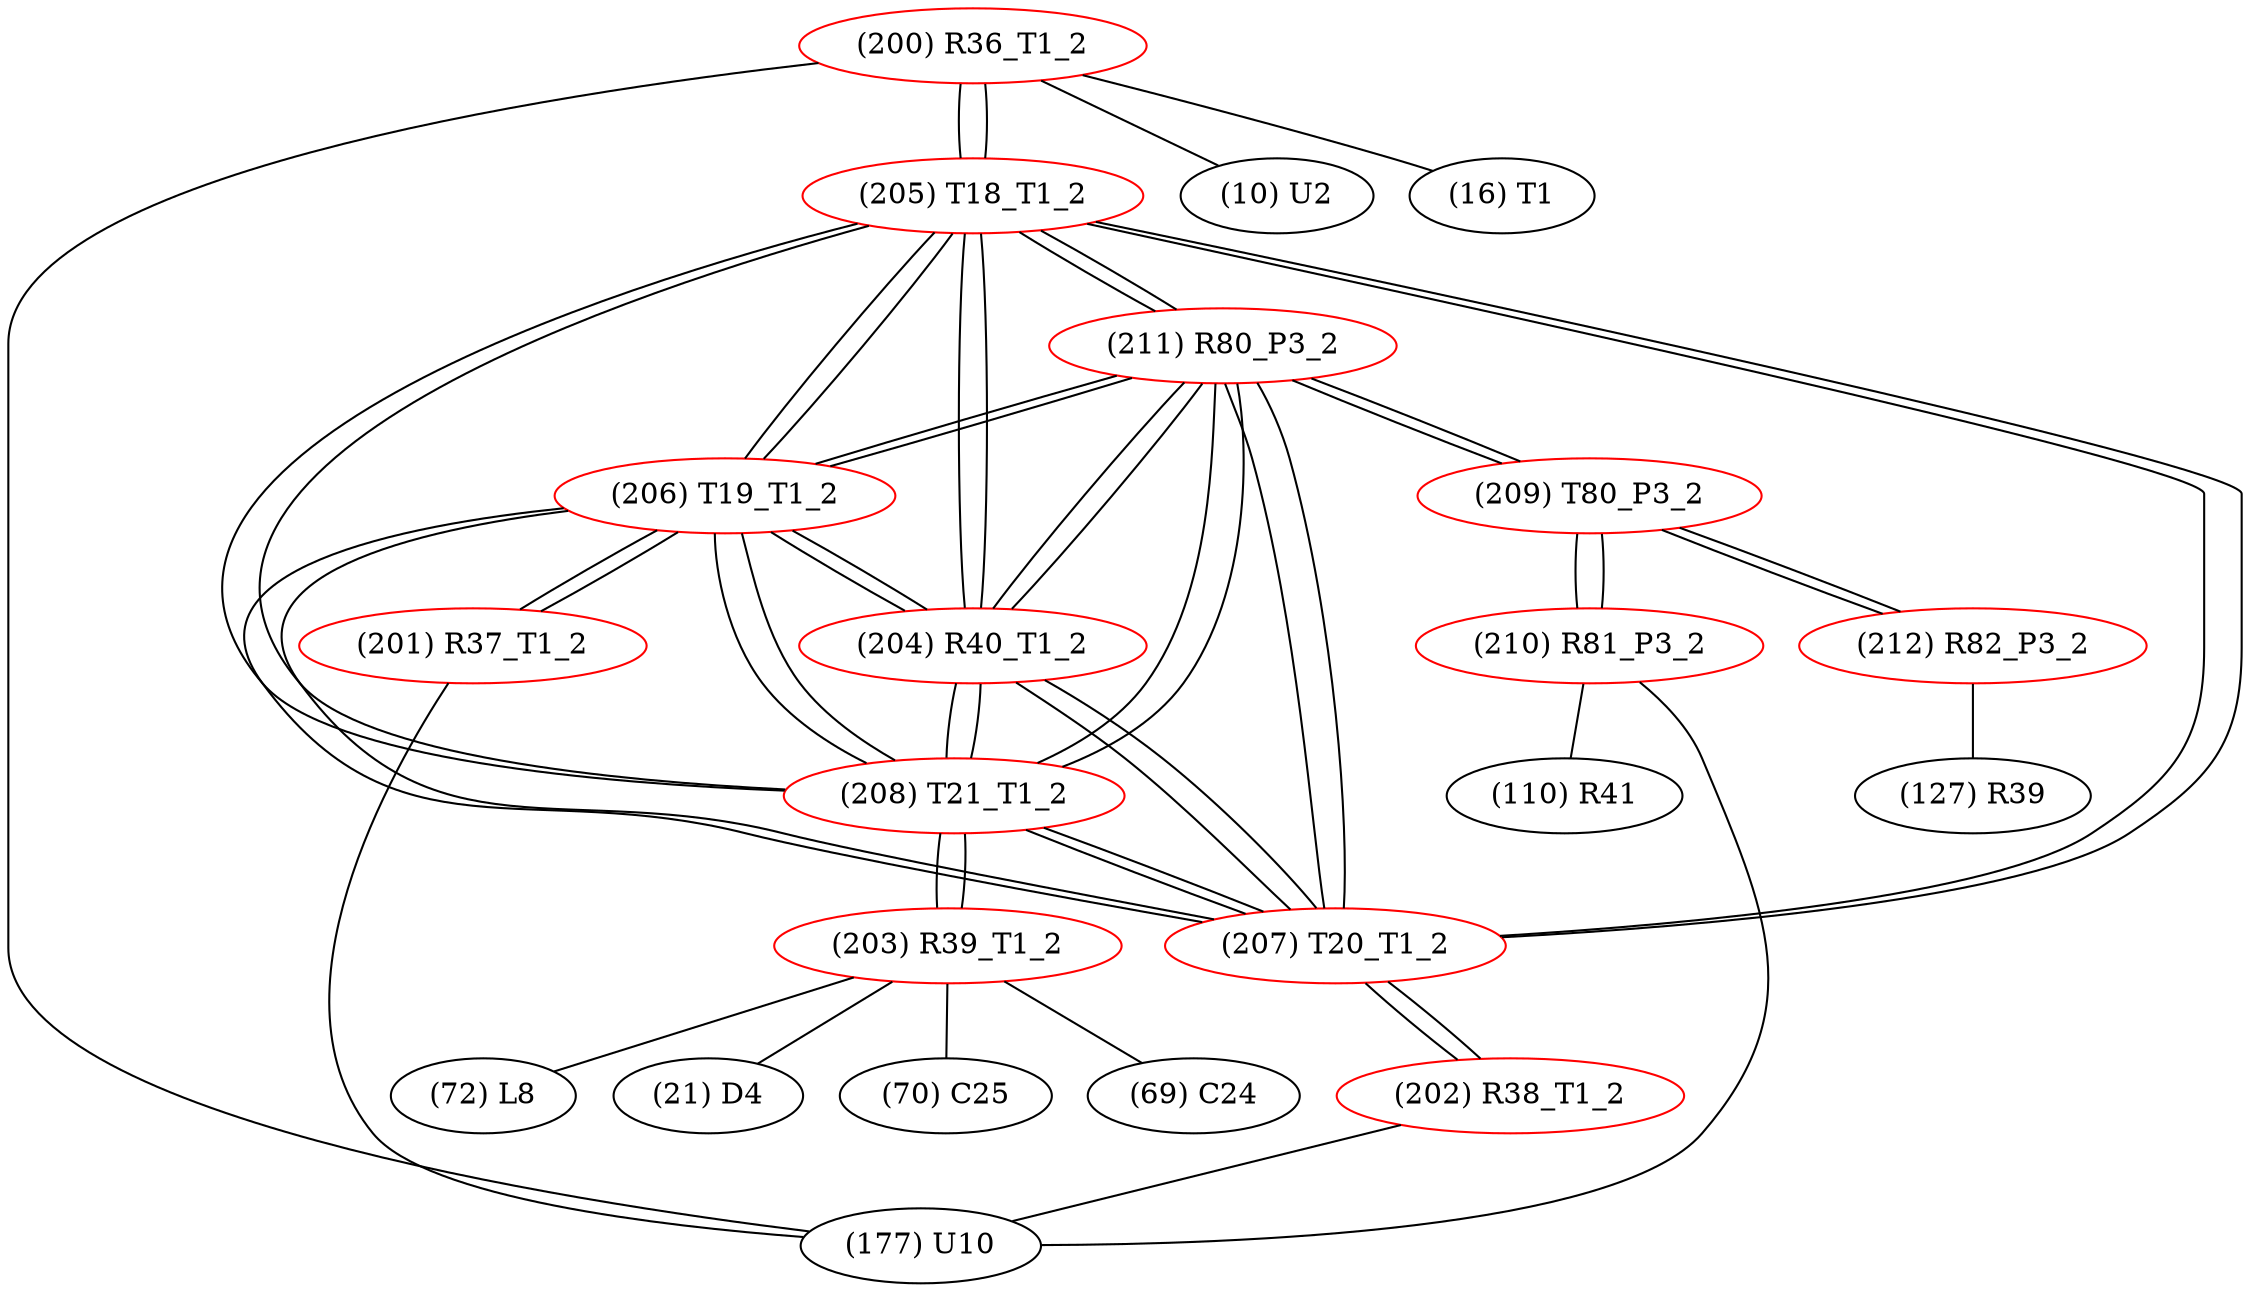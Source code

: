 graph {
	200 [label="(200) R36_T1_2" color=red]
	177 [label="(177) U10"]
	10 [label="(10) U2"]
	16 [label="(16) T1"]
	205 [label="(205) T18_T1_2"]
	201 [label="(201) R37_T1_2" color=red]
	177 [label="(177) U10"]
	206 [label="(206) T19_T1_2"]
	202 [label="(202) R38_T1_2" color=red]
	177 [label="(177) U10"]
	207 [label="(207) T20_T1_2"]
	203 [label="(203) R39_T1_2" color=red]
	70 [label="(70) C25"]
	69 [label="(69) C24"]
	72 [label="(72) L8"]
	21 [label="(21) D4"]
	208 [label="(208) T21_T1_2"]
	204 [label="(204) R40_T1_2" color=red]
	211 [label="(211) R80_P3_2"]
	205 [label="(205) T18_T1_2"]
	208 [label="(208) T21_T1_2"]
	207 [label="(207) T20_T1_2"]
	206 [label="(206) T19_T1_2"]
	205 [label="(205) T18_T1_2" color=red]
	207 [label="(207) T20_T1_2"]
	206 [label="(206) T19_T1_2"]
	208 [label="(208) T21_T1_2"]
	200 [label="(200) R36_T1_2"]
	211 [label="(211) R80_P3_2"]
	204 [label="(204) R40_T1_2"]
	206 [label="(206) T19_T1_2" color=red]
	207 [label="(207) T20_T1_2"]
	205 [label="(205) T18_T1_2"]
	208 [label="(208) T21_T1_2"]
	201 [label="(201) R37_T1_2"]
	211 [label="(211) R80_P3_2"]
	204 [label="(204) R40_T1_2"]
	207 [label="(207) T20_T1_2" color=red]
	206 [label="(206) T19_T1_2"]
	205 [label="(205) T18_T1_2"]
	208 [label="(208) T21_T1_2"]
	202 [label="(202) R38_T1_2"]
	211 [label="(211) R80_P3_2"]
	204 [label="(204) R40_T1_2"]
	208 [label="(208) T21_T1_2" color=red]
	207 [label="(207) T20_T1_2"]
	206 [label="(206) T19_T1_2"]
	205 [label="(205) T18_T1_2"]
	203 [label="(203) R39_T1_2"]
	211 [label="(211) R80_P3_2"]
	204 [label="(204) R40_T1_2"]
	209 [label="(209) T80_P3_2" color=red]
	210 [label="(210) R81_P3_2"]
	212 [label="(212) R82_P3_2"]
	211 [label="(211) R80_P3_2"]
	210 [label="(210) R81_P3_2" color=red]
	177 [label="(177) U10"]
	110 [label="(110) R41"]
	209 [label="(209) T80_P3_2"]
	211 [label="(211) R80_P3_2" color=red]
	205 [label="(205) T18_T1_2"]
	208 [label="(208) T21_T1_2"]
	207 [label="(207) T20_T1_2"]
	206 [label="(206) T19_T1_2"]
	204 [label="(204) R40_T1_2"]
	209 [label="(209) T80_P3_2"]
	212 [label="(212) R82_P3_2" color=red]
	127 [label="(127) R39"]
	209 [label="(209) T80_P3_2"]
	200 -- 177
	200 -- 10
	200 -- 16
	200 -- 205
	201 -- 177
	201 -- 206
	202 -- 177
	202 -- 207
	203 -- 70
	203 -- 69
	203 -- 72
	203 -- 21
	203 -- 208
	204 -- 211
	204 -- 205
	204 -- 208
	204 -- 207
	204 -- 206
	205 -- 207
	205 -- 206
	205 -- 208
	205 -- 200
	205 -- 211
	205 -- 204
	206 -- 207
	206 -- 205
	206 -- 208
	206 -- 201
	206 -- 211
	206 -- 204
	207 -- 206
	207 -- 205
	207 -- 208
	207 -- 202
	207 -- 211
	207 -- 204
	208 -- 207
	208 -- 206
	208 -- 205
	208 -- 203
	208 -- 211
	208 -- 204
	209 -- 210
	209 -- 212
	209 -- 211
	210 -- 177
	210 -- 110
	210 -- 209
	211 -- 205
	211 -- 208
	211 -- 207
	211 -- 206
	211 -- 204
	211 -- 209
	212 -- 127
	212 -- 209
}